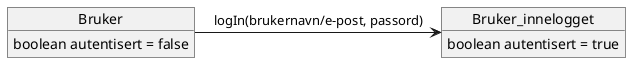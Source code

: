 @startuml
object Bruker
Bruker : boolean autentisert = false

object Bruker_innelogget
Bruker_innelogget : boolean autentisert = true

Bruker -> Bruker_innelogget : logIn(brukernavn/e-post, passord)
@enduml